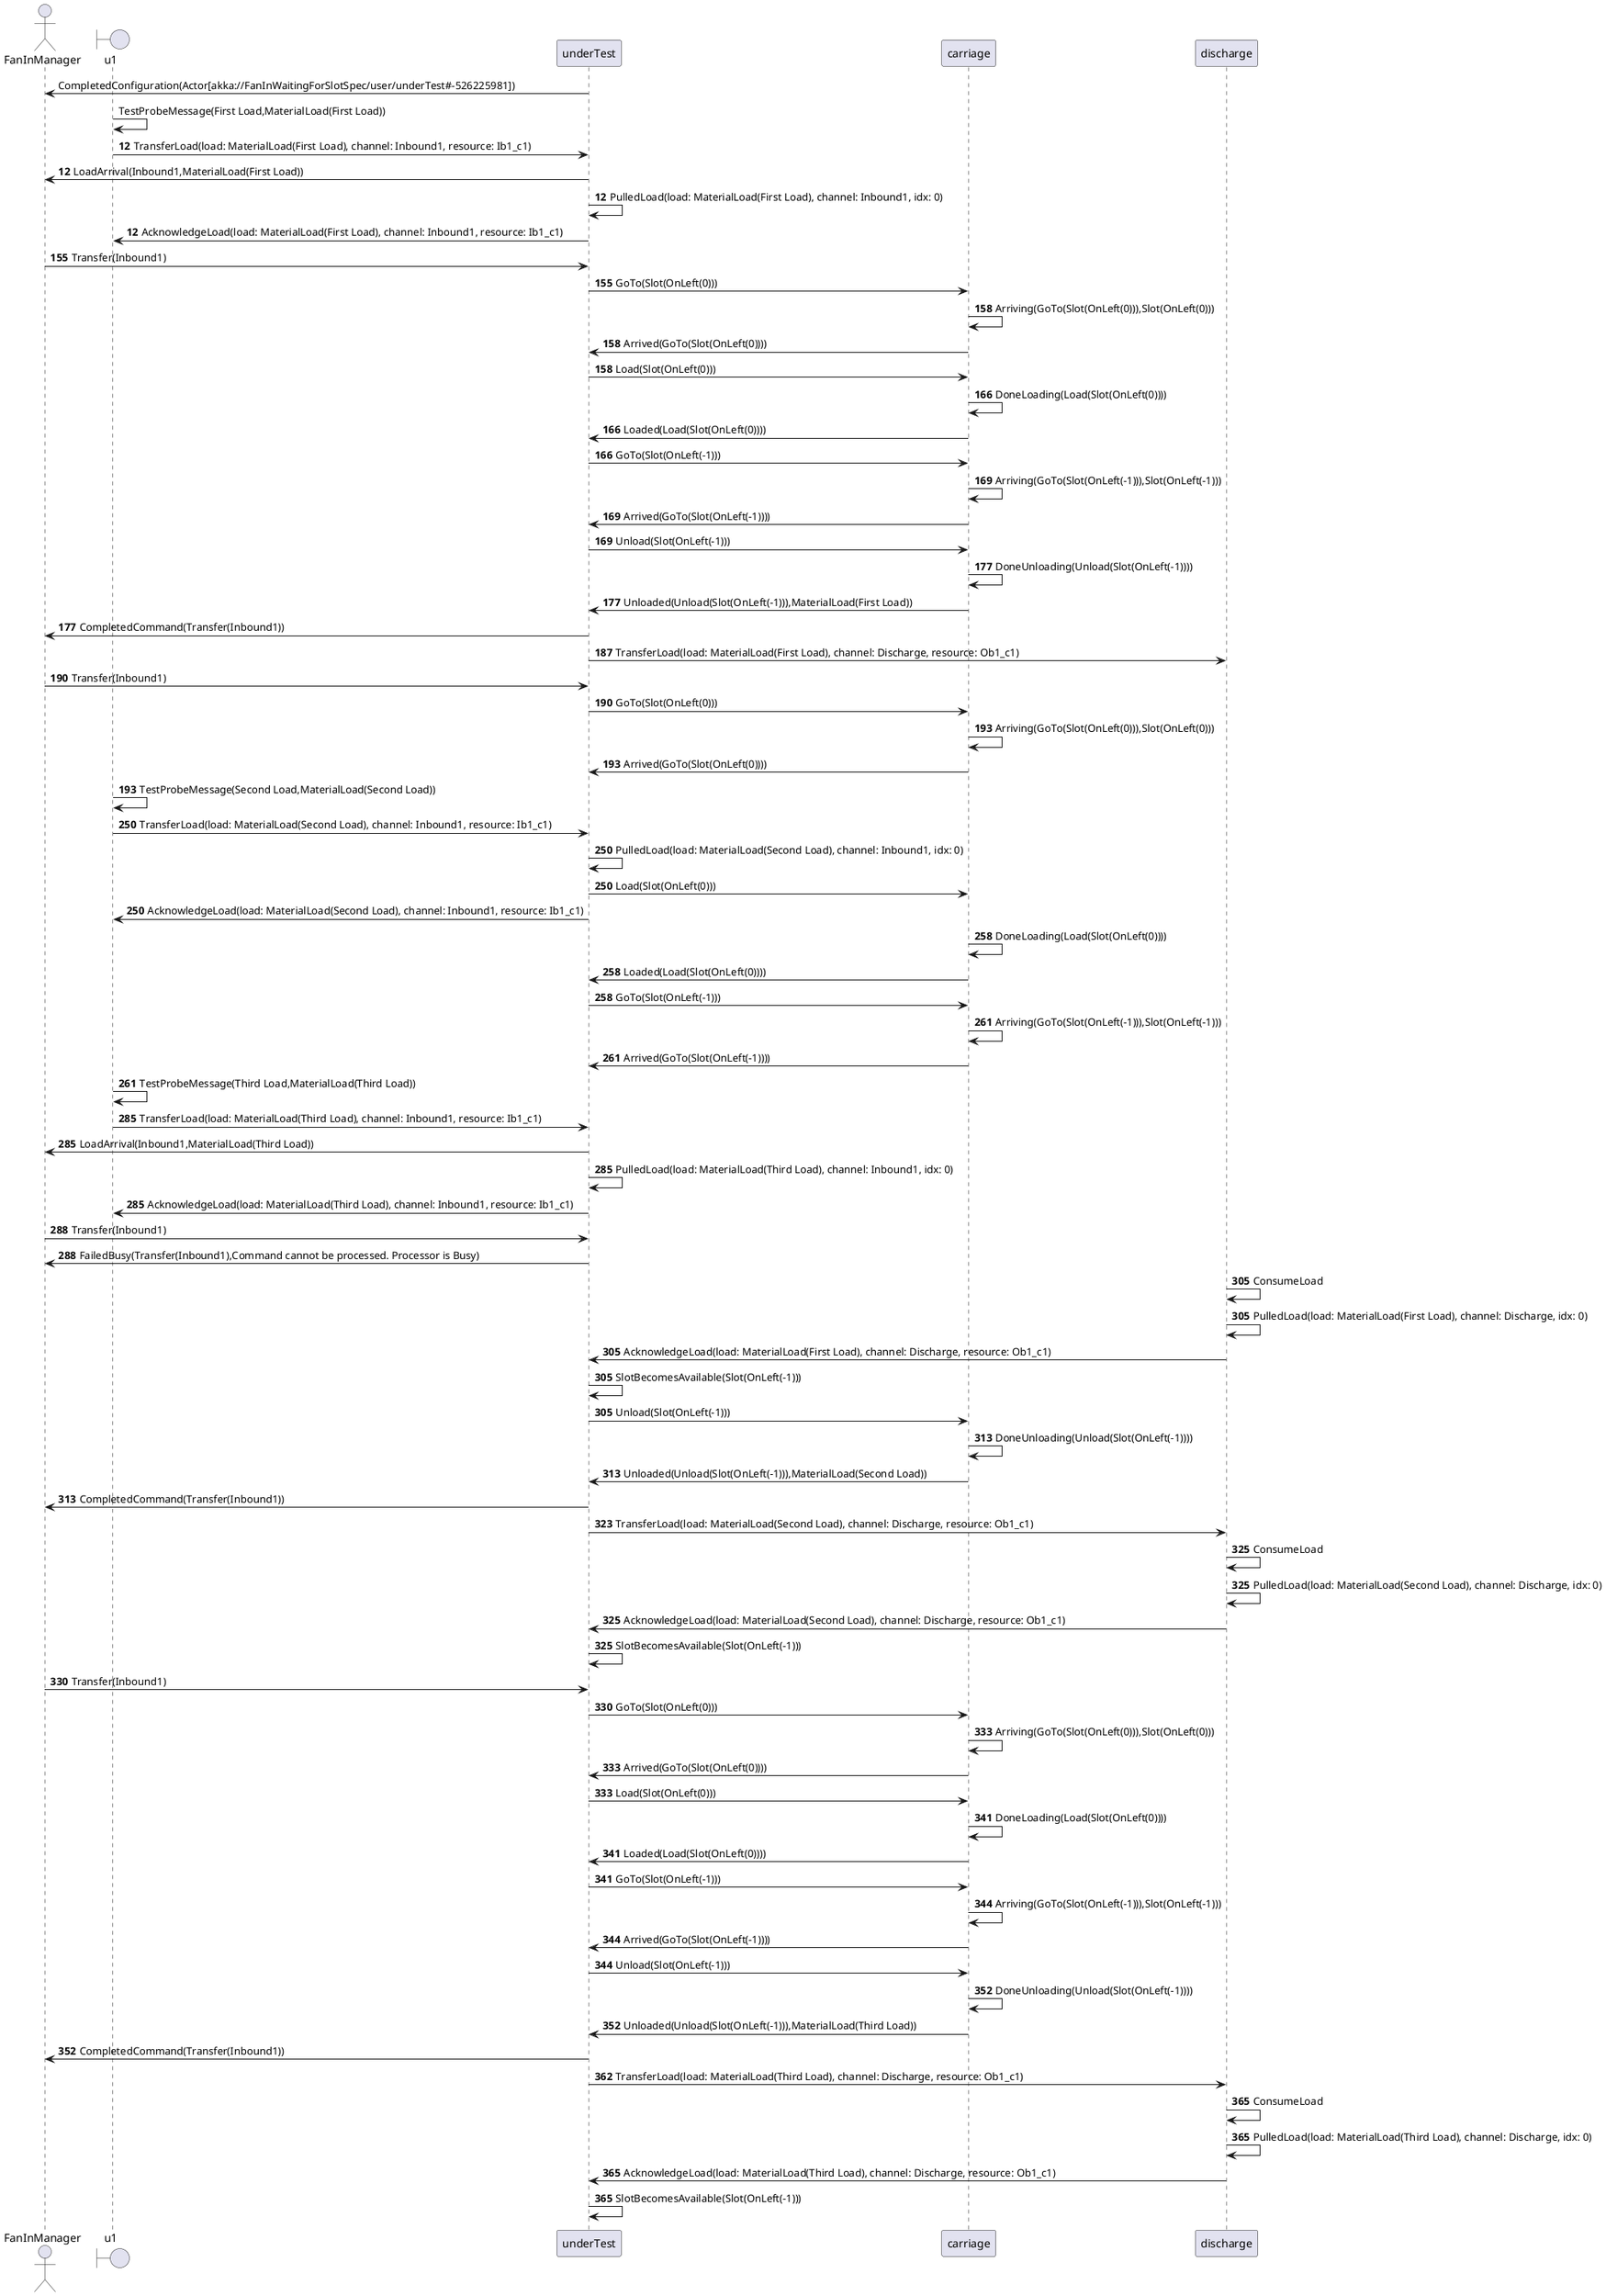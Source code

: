 @startuml
actor FanInManager
boundary u1

underTest -> FanInManager: CompletedConfiguration(Actor[akka://FanInWaitingForSlotSpec/user/underTest#-526225981])
u1 -> u1: TestProbeMessage(First Load,MaterialLoad(First Load))
autonumber 12 0
u1 -> underTest: TransferLoad(load: MaterialLoad(First Load), channel: Inbound1, resource: Ib1_c1)
underTest -> FanInManager: LoadArrival(Inbound1,MaterialLoad(First Load))
underTest -> underTest: PulledLoad(load: MaterialLoad(First Load), channel: Inbound1, idx: 0)
underTest -> u1: AcknowledgeLoad(load: MaterialLoad(First Load), channel: Inbound1, resource: Ib1_c1)
autonumber 155 0
FanInManager -> underTest: Transfer(Inbound1)
underTest -> carriage: GoTo(Slot(OnLeft(0)))
autonumber 158 0
carriage -> carriage: Arriving(GoTo(Slot(OnLeft(0))),Slot(OnLeft(0)))
carriage -> underTest: Arrived(GoTo(Slot(OnLeft(0))))
underTest -> carriage: Load(Slot(OnLeft(0)))
autonumber 166 0
carriage -> carriage: DoneLoading(Load(Slot(OnLeft(0))))
carriage -> underTest: Loaded(Load(Slot(OnLeft(0))))
underTest -> carriage: GoTo(Slot(OnLeft(-1)))
autonumber 169 0
carriage -> carriage: Arriving(GoTo(Slot(OnLeft(-1))),Slot(OnLeft(-1)))
carriage -> underTest: Arrived(GoTo(Slot(OnLeft(-1))))
underTest -> carriage: Unload(Slot(OnLeft(-1)))
autonumber 177 0
carriage -> carriage: DoneUnloading(Unload(Slot(OnLeft(-1))))
carriage -> underTest: Unloaded(Unload(Slot(OnLeft(-1))),MaterialLoad(First Load))
underTest -> FanInManager: CompletedCommand(Transfer(Inbound1))
autonumber 187 0
underTest -> discharge: TransferLoad(load: MaterialLoad(First Load), channel: Discharge, resource: Ob1_c1)
autonumber 190 0
FanInManager -> underTest: Transfer(Inbound1)
underTest -> carriage: GoTo(Slot(OnLeft(0)))
autonumber 193 0
carriage -> carriage: Arriving(GoTo(Slot(OnLeft(0))),Slot(OnLeft(0)))
carriage -> underTest: Arrived(GoTo(Slot(OnLeft(0))))
u1 -> u1: TestProbeMessage(Second Load,MaterialLoad(Second Load))
autonumber 250 0
u1 -> underTest: TransferLoad(load: MaterialLoad(Second Load), channel: Inbound1, resource: Ib1_c1)
underTest -> underTest: PulledLoad(load: MaterialLoad(Second Load), channel: Inbound1, idx: 0)
underTest -> carriage: Load(Slot(OnLeft(0)))
underTest -> u1: AcknowledgeLoad(load: MaterialLoad(Second Load), channel: Inbound1, resource: Ib1_c1)
autonumber 258 0
carriage -> carriage: DoneLoading(Load(Slot(OnLeft(0))))
carriage -> underTest: Loaded(Load(Slot(OnLeft(0))))
underTest -> carriage: GoTo(Slot(OnLeft(-1)))
autonumber 261 0
carriage -> carriage: Arriving(GoTo(Slot(OnLeft(-1))),Slot(OnLeft(-1)))
carriage -> underTest: Arrived(GoTo(Slot(OnLeft(-1))))
u1 -> u1: TestProbeMessage(Third Load,MaterialLoad(Third Load))
autonumber 285 0
u1 -> underTest: TransferLoad(load: MaterialLoad(Third Load), channel: Inbound1, resource: Ib1_c1)
underTest -> FanInManager: LoadArrival(Inbound1,MaterialLoad(Third Load))
underTest -> underTest: PulledLoad(load: MaterialLoad(Third Load), channel: Inbound1, idx: 0)
underTest -> u1: AcknowledgeLoad(load: MaterialLoad(Third Load), channel: Inbound1, resource: Ib1_c1)
autonumber 288 0
FanInManager -> underTest: Transfer(Inbound1)
underTest -> FanInManager: FailedBusy(Transfer(Inbound1),Command cannot be processed. Processor is Busy)
autonumber 305 0
discharge -> discharge: ConsumeLoad
discharge -> discharge: PulledLoad(load: MaterialLoad(First Load), channel: Discharge, idx: 0)
discharge -> underTest: AcknowledgeLoad(load: MaterialLoad(First Load), channel: Discharge, resource: Ob1_c1)
underTest -> underTest: SlotBecomesAvailable(Slot(OnLeft(-1)))
underTest -> carriage: Unload(Slot(OnLeft(-1)))
autonumber 313 0
carriage -> carriage: DoneUnloading(Unload(Slot(OnLeft(-1))))
carriage -> underTest: Unloaded(Unload(Slot(OnLeft(-1))),MaterialLoad(Second Load))
underTest -> FanInManager: CompletedCommand(Transfer(Inbound1))
autonumber 323 0
underTest -> discharge: TransferLoad(load: MaterialLoad(Second Load), channel: Discharge, resource: Ob1_c1)
autonumber 325 0
discharge -> discharge: ConsumeLoad
discharge -> discharge: PulledLoad(load: MaterialLoad(Second Load), channel: Discharge, idx: 0)
discharge -> underTest: AcknowledgeLoad(load: MaterialLoad(Second Load), channel: Discharge, resource: Ob1_c1)
underTest -> underTest: SlotBecomesAvailable(Slot(OnLeft(-1)))
autonumber 330 0
FanInManager -> underTest: Transfer(Inbound1)
underTest -> carriage: GoTo(Slot(OnLeft(0)))
autonumber 333 0
carriage -> carriage: Arriving(GoTo(Slot(OnLeft(0))),Slot(OnLeft(0)))
carriage -> underTest: Arrived(GoTo(Slot(OnLeft(0))))
underTest -> carriage: Load(Slot(OnLeft(0)))
autonumber 341 0
carriage -> carriage: DoneLoading(Load(Slot(OnLeft(0))))
carriage -> underTest: Loaded(Load(Slot(OnLeft(0))))
underTest -> carriage: GoTo(Slot(OnLeft(-1)))
autonumber 344 0
carriage -> carriage: Arriving(GoTo(Slot(OnLeft(-1))),Slot(OnLeft(-1)))
carriage -> underTest: Arrived(GoTo(Slot(OnLeft(-1))))
underTest -> carriage: Unload(Slot(OnLeft(-1)))
autonumber 352 0
carriage -> carriage: DoneUnloading(Unload(Slot(OnLeft(-1))))
carriage -> underTest: Unloaded(Unload(Slot(OnLeft(-1))),MaterialLoad(Third Load))
underTest -> FanInManager: CompletedCommand(Transfer(Inbound1))
autonumber 362 0
underTest -> discharge: TransferLoad(load: MaterialLoad(Third Load), channel: Discharge, resource: Ob1_c1)
autonumber 365 0
discharge -> discharge: ConsumeLoad
discharge -> discharge: PulledLoad(load: MaterialLoad(Third Load), channel: Discharge, idx: 0)
discharge -> underTest: AcknowledgeLoad(load: MaterialLoad(Third Load), channel: Discharge, resource: Ob1_c1)
underTest -> underTest: SlotBecomesAvailable(Slot(OnLeft(-1)))
@enduml